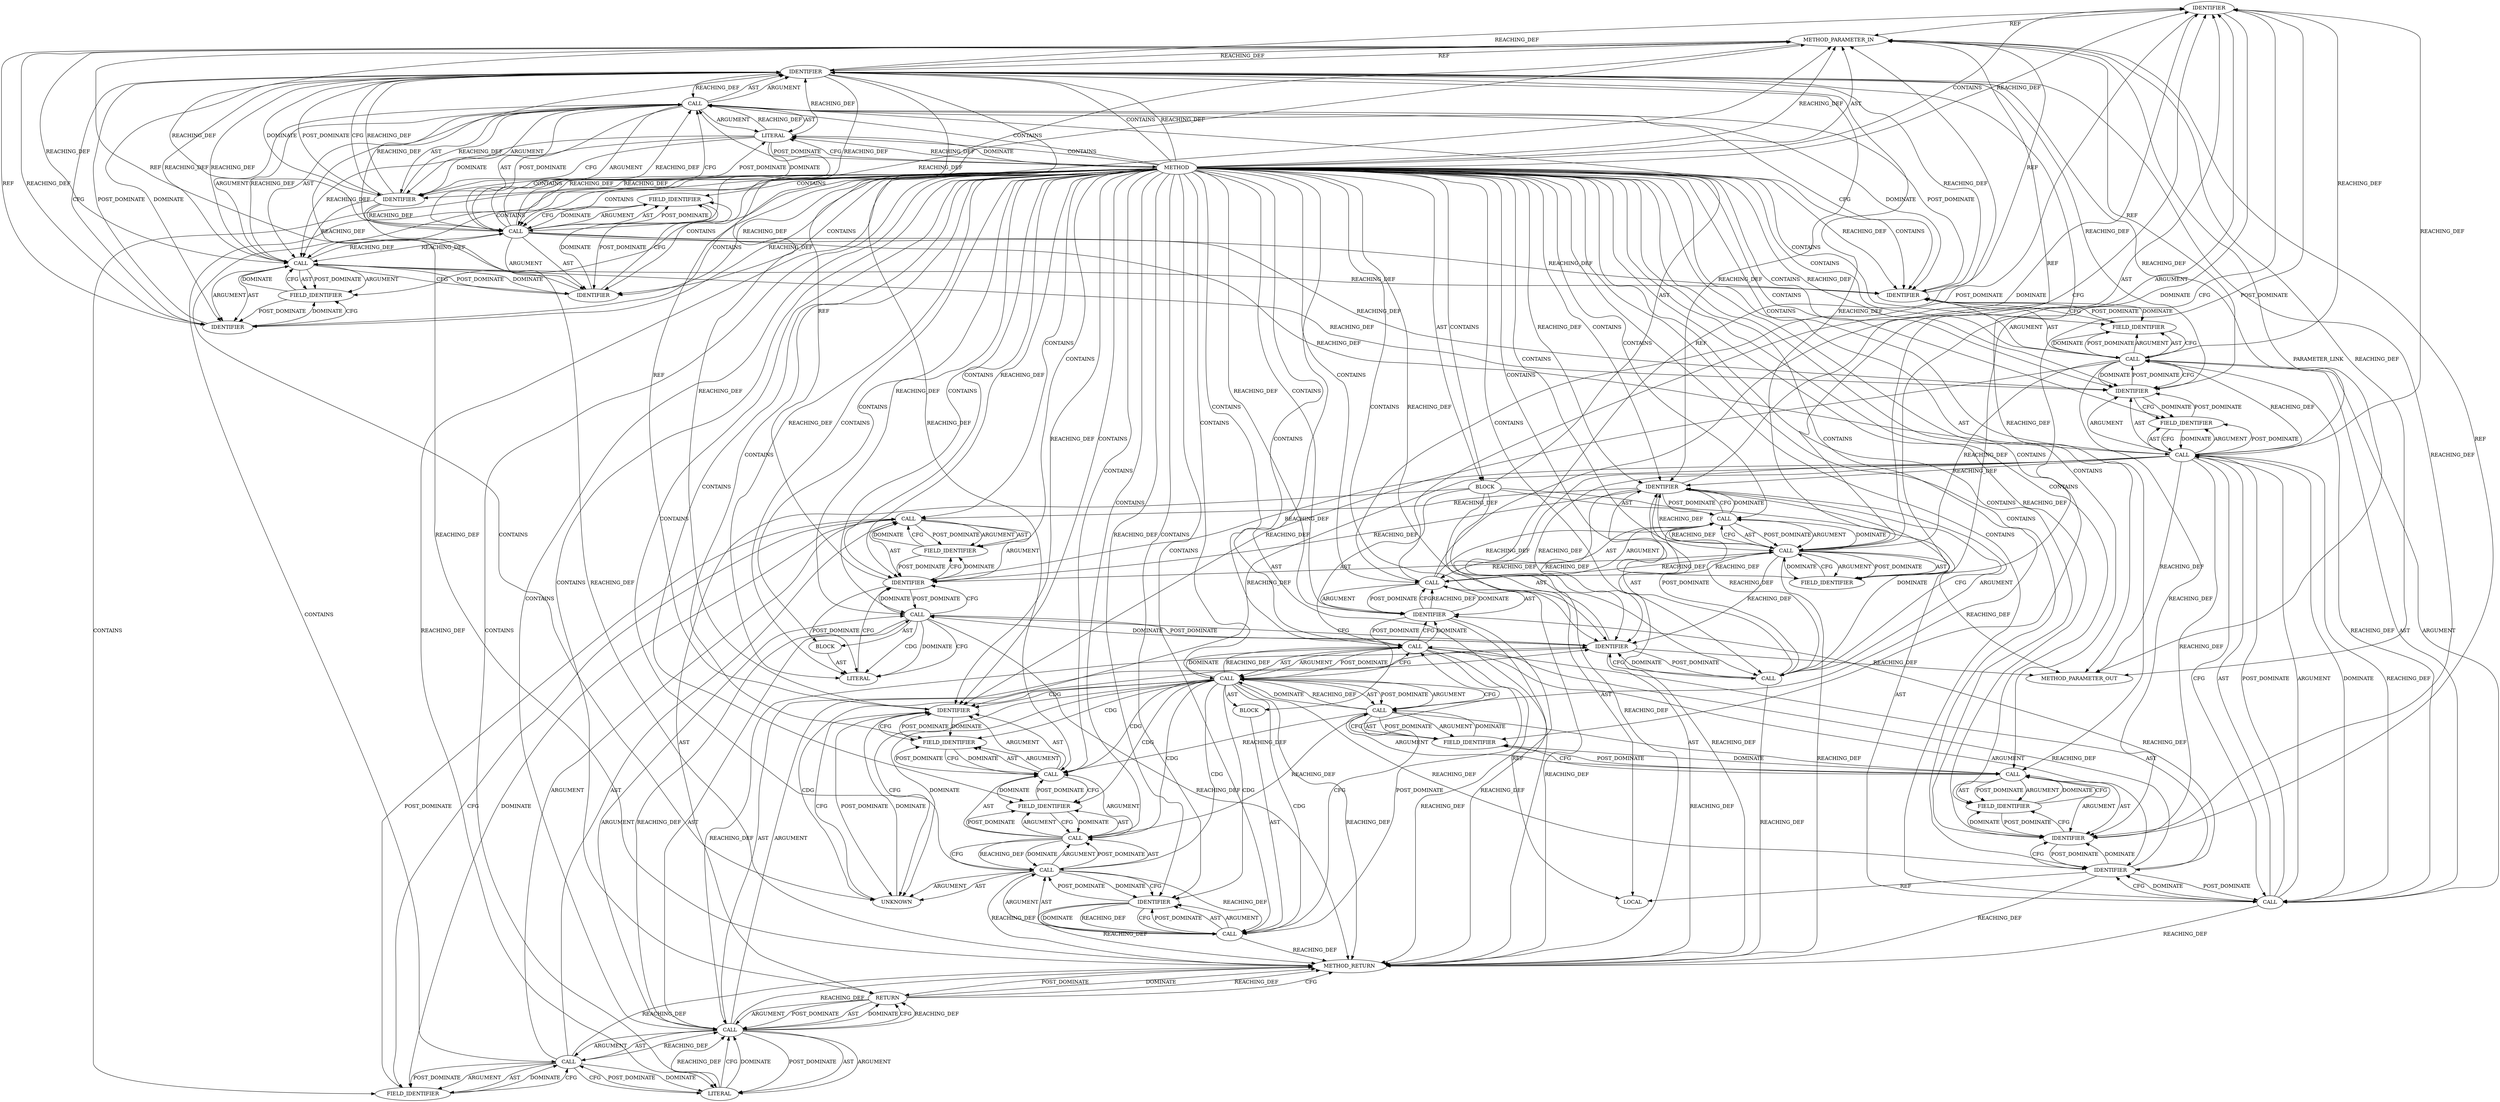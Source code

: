 digraph {
  4912 [label=IDENTIFIER ORDER=1 ARGUMENT_INDEX=1 CODE="con" COLUMN_NUMBER=21 LINE_NUMBER=1477 TYPE_FULL_NAME="ceph_connection*" NAME="con"]
  4923 [label=CALL ORDER=1 ARGUMENT_INDEX=1 CODE="con->v2" COLUMN_NUMBER=45 METHOD_FULL_NAME="<operator>.indirectFieldAccess" LINE_NUMBER=1480 TYPE_FULL_NAME="<empty>" DISPATCH_TYPE="STATIC_DISPATCH" SIGNATURE="" NAME="<operator>.indirectFieldAccess"]
  4889 [label=FIELD_IDENTIFIER ORDER=2 ARGUMENT_INDEX=2 CODE="in_seq" COLUMN_NUMBER=22 LINE_NUMBER=1474 CANONICAL_NAME="in_seq"]
  4896 [label=FIELD_IDENTIFIER ORDER=2 ARGUMENT_INDEX=2 CODE="v2" COLUMN_NUMBER=6 LINE_NUMBER=1476 CANONICAL_NAME="v2"]
  4904 [label=IDENTIFIER ORDER=1 ARGUMENT_INDEX=1 CODE="con" COLUMN_NUMBER=6 LINE_NUMBER=1476 TYPE_FULL_NAME="ceph_connection*" NAME="con"]
  4907 [label=IDENTIFIER ORDER=2 ARGUMENT_INDEX=2 CODE="CEPH_PREAMBLE_LEN" COLUMN_NUMBER=6 LINE_NUMBER=1476 TYPE_FULL_NAME="ANY" NAME="CEPH_PREAMBLE_LEN"]
  4890 [label=CALL ORDER=4 ARGUMENT_INDEX=-1 CODE="p = CTRL_BODY(con->v2.out_buf)" COLUMN_NUMBER=2 METHOD_FULL_NAME="<operator>.assignment" LINE_NUMBER=1476 TYPE_FULL_NAME="<empty>" DISPATCH_TYPE="STATIC_DISPATCH" SIGNATURE="" NAME="<operator>.assignment"]
  4869 [label=METHOD COLUMN_NUMBER=1 LINE_NUMBER=1468 COLUMN_NUMBER_END=5 IS_EXTERNAL=false SIGNATURE="int prepare_ack (ceph_connection*)" NAME="prepare_ack" AST_PARENT_TYPE="TYPE_DECL" AST_PARENT_FULL_NAME="file_code_old-a282a2f-decode_preamble-541.c:<global>" ORDER=70 CODE="static int prepare_ack(struct ceph_connection *con)
{
	void *p;

	dout(\"%s con %p in_seq_acked %llu -> %llu\\n\", __func__, con,
	     con->in_seq_acked, con->in_seq);
	con->in_seq_acked = con->in_seq;

	p = CTRL_BODY(con->v2.out_buf);
	ceph_encode_64(&p, con->in_seq_acked);

	reset_out_kvecs(con);
	return prepare_control(con, FRAME_TAG_ACK, con->v2.out_buf, 8);
}" FULL_NAME="prepare_ack" LINE_NUMBER_END=1476 FILENAME="file_code_old-a282a2f-decode_preamble-541.c"]
  4885 [label=IDENTIFIER ORDER=1 ARGUMENT_INDEX=1 CODE="con" COLUMN_NUMBER=2 LINE_NUMBER=1474 TYPE_FULL_NAME="ceph_connection*" NAME="con"]
  4918 [label=IDENTIFIER ORDER=1 ARGUMENT_INDEX=1 CODE="con" COLUMN_NUMBER=25 LINE_NUMBER=1480 TYPE_FULL_NAME="ceph_connection*" NAME="con"]
  4882 [label=FIELD_IDENTIFIER ORDER=2 ARGUMENT_INDEX=2 CODE="in_seq" COLUMN_NUMBER=26 LINE_NUMBER=1473 CANONICAL_NAME="in_seq"]
  4870 [label=METHOD_PARAMETER_IN ORDER=1 CODE="struct ceph_connection *con" IS_VARIADIC=false COLUMN_NUMBER=24 LINE_NUMBER=1468 TYPE_FULL_NAME="ceph_connection*" EVALUATION_STRATEGY="BY_VALUE" INDEX=1 NAME="con"]
  4925 [label=FIELD_IDENTIFIER ORDER=2 ARGUMENT_INDEX=2 CODE="v2" COLUMN_NUMBER=45 LINE_NUMBER=1480 CANONICAL_NAME="v2"]
  4928 [label=METHOD_RETURN ORDER=3 CODE="RET" COLUMN_NUMBER=1 LINE_NUMBER=1468 TYPE_FULL_NAME="int" EVALUATION_STRATEGY="BY_VALUE"]
  4927 [label=LITERAL ORDER=4 ARGUMENT_INDEX=4 CODE="8" COLUMN_NUMBER=62 LINE_NUMBER=1480 TYPE_FULL_NAME="int"]
  4893 [label=CALL ORDER=1 ARGUMENT_INDEX=1 CODE="con->v2.out_buf" COLUMN_NUMBER=6 METHOD_FULL_NAME="<operator>.fieldAccess" LINE_NUMBER=1476 TYPE_FULL_NAME="<empty>" DISPATCH_TYPE="STATIC_DISPATCH" SIGNATURE="" NAME="<operator>.fieldAccess"]
  4897 [label=FIELD_IDENTIFIER ORDER=2 ARGUMENT_INDEX=2 CODE="out_buf" COLUMN_NUMBER=6 LINE_NUMBER=1476 CANONICAL_NAME="out_buf"]
  4883 [label=CALL ORDER=3 ARGUMENT_INDEX=-1 CODE="con->in_seq_acked = con->in_seq" COLUMN_NUMBER=2 METHOD_FULL_NAME="<operator>.assignment" LINE_NUMBER=1474 TYPE_FULL_NAME="<empty>" DISPATCH_TYPE="STATIC_DISPATCH" SIGNATURE="" NAME="<operator>.assignment"]
  4884 [label=CALL ORDER=1 ARGUMENT_INDEX=1 CODE="con->in_seq_acked" COLUMN_NUMBER=2 METHOD_FULL_NAME="<operator>.indirectFieldAccess" LINE_NUMBER=1474 TYPE_FULL_NAME="<empty>" DISPATCH_TYPE="STATIC_DISPATCH" SIGNATURE="" NAME="<operator>.indirectFieldAccess"]
  4913 [label=FIELD_IDENTIFIER ORDER=2 ARGUMENT_INDEX=2 CODE="in_seq_acked" COLUMN_NUMBER=21 LINE_NUMBER=1477 CANONICAL_NAME="in_seq_acked"]
  4910 [label=IDENTIFIER ORDER=1 ARGUMENT_INDEX=1 CODE="p" COLUMN_NUMBER=18 LINE_NUMBER=1477 TYPE_FULL_NAME="void*" NAME="p"]
  4874 [label=LITERAL ORDER=1 ARGUMENT_INDEX=1 CODE="\"%s con %p in_seq_acked %llu -> %llu\\n\"" COLUMN_NUMBER=7 LINE_NUMBER=1472 TYPE_FULL_NAME="char"]
  4895 [label=IDENTIFIER ORDER=1 ARGUMENT_INDEX=1 CODE="con" COLUMN_NUMBER=6 LINE_NUMBER=1476 TYPE_FULL_NAME="ceph_connection*" NAME="con"]
  4876 [label=IDENTIFIER ORDER=3 ARGUMENT_INDEX=3 CODE="con" COLUMN_NUMBER=58 LINE_NUMBER=1472 TYPE_FULL_NAME="ceph_connection*" NAME="con"]
  4908 [label=CALL ORDER=5 ARGUMENT_INDEX=-1 CODE="ceph_encode_64(&p, con->in_seq_acked)" COLUMN_NUMBER=2 METHOD_FULL_NAME="ceph_encode_64" LINE_NUMBER=1477 TYPE_FULL_NAME="<empty>" DISPATCH_TYPE="STATIC_DISPATCH" SIGNATURE="" NAME="ceph_encode_64"]
  4879 [label=FIELD_IDENTIFIER ORDER=2 ARGUMENT_INDEX=2 CODE="in_seq_acked" COLUMN_NUMBER=7 LINE_NUMBER=1473 CANONICAL_NAME="in_seq_acked"]
  4911 [label=CALL ORDER=2 ARGUMENT_INDEX=2 CODE="con->in_seq_acked" COLUMN_NUMBER=21 METHOD_FULL_NAME="<operator>.indirectFieldAccess" LINE_NUMBER=1477 TYPE_FULL_NAME="<empty>" DISPATCH_TYPE="STATIC_DISPATCH" SIGNATURE="" NAME="<operator>.indirectFieldAccess"]
  4924 [label=IDENTIFIER ORDER=1 ARGUMENT_INDEX=1 CODE="con" COLUMN_NUMBER=45 LINE_NUMBER=1480 TYPE_FULL_NAME="ceph_connection*" NAME="con"]
  4886 [label=FIELD_IDENTIFIER ORDER=2 ARGUMENT_INDEX=2 CODE="in_seq_acked" COLUMN_NUMBER=2 LINE_NUMBER=1474 CANONICAL_NAME="in_seq_acked"]
  4888 [label=IDENTIFIER ORDER=1 ARGUMENT_INDEX=1 CODE="con" COLUMN_NUMBER=22 LINE_NUMBER=1474 TYPE_FULL_NAME="ceph_connection*" NAME="con"]
  4920 [label=BLOCK ORDER=1 ARGUMENT_INDEX=1 CODE="<empty>" TYPE_FULL_NAME="void"]
  4871 [label=BLOCK ORDER=2 ARGUMENT_INDEX=-1 CODE="{
	void *p;

	dout(\"%s con %p in_seq_acked %llu -> %llu\\n\", __func__, con,
	     con->in_seq_acked, con->in_seq);
	con->in_seq_acked = con->in_seq;

	p = CTRL_BODY(con->v2.out_buf);
	ceph_encode_64(&p, con->in_seq_acked);

	reset_out_kvecs(con);
	return prepare_control(con, FRAME_TAG_ACK, con->v2.out_buf, 8);
}" COLUMN_NUMBER=1 LINE_NUMBER=1469 TYPE_FULL_NAME="void"]
  4900 [label=CALL ORDER=1 ARGUMENT_INDEX=1 CODE="(void *)(con->v2.out_buf)" COLUMN_NUMBER=6 METHOD_FULL_NAME="<operator>.cast" LINE_NUMBER=1476 TYPE_FULL_NAME="<empty>" DISPATCH_TYPE="STATIC_DISPATCH" SIGNATURE="" NAME="<operator>.cast"]
  4880 [label=CALL ORDER=5 ARGUMENT_INDEX=5 CODE="con->in_seq" COLUMN_NUMBER=26 METHOD_FULL_NAME="<operator>.indirectFieldAccess" LINE_NUMBER=1473 TYPE_FULL_NAME="<empty>" DISPATCH_TYPE="STATIC_DISPATCH" SIGNATURE="" NAME="<operator>.indirectFieldAccess"]
  4909 [label=CALL ORDER=1 ARGUMENT_INDEX=1 CODE="&p" COLUMN_NUMBER=17 METHOD_FULL_NAME="<operator>.addressOf" LINE_NUMBER=1477 TYPE_FULL_NAME="<empty>" DISPATCH_TYPE="STATIC_DISPATCH" SIGNATURE="" NAME="<operator>.addressOf"]
  4902 [label=CALL ORDER=2 ARGUMENT_INDEX=2 CODE="con->v2.out_buf" COLUMN_NUMBER=6 METHOD_FULL_NAME="<operator>.fieldAccess" LINE_NUMBER=1476 TYPE_FULL_NAME="<empty>" DISPATCH_TYPE="STATIC_DISPATCH" SIGNATURE="" NAME="<operator>.fieldAccess"]
  4906 [label=FIELD_IDENTIFIER ORDER=2 ARGUMENT_INDEX=2 CODE="out_buf" COLUMN_NUMBER=6 LINE_NUMBER=1476 CANONICAL_NAME="out_buf"]
  13140 [label=METHOD_PARAMETER_OUT ORDER=1 CODE="struct ceph_connection *con" IS_VARIADIC=false COLUMN_NUMBER=24 LINE_NUMBER=1468 TYPE_FULL_NAME="ceph_connection*" EVALUATION_STRATEGY="BY_VALUE" INDEX=1 NAME="con"]
  4878 [label=IDENTIFIER ORDER=1 ARGUMENT_INDEX=1 CODE="con" COLUMN_NUMBER=7 LINE_NUMBER=1473 TYPE_FULL_NAME="ceph_connection*" NAME="con"]
  4899 [label=CALL ORDER=1 ARGUMENT_INDEX=1 CODE="(void *)(con->v2.out_buf) + CEPH_PREAMBLE_LEN" COLUMN_NUMBER=6 METHOD_FULL_NAME="<operator>.addition" LINE_NUMBER=1476 TYPE_FULL_NAME="<empty>" DISPATCH_TYPE="STATIC_DISPATCH" SIGNATURE="" NAME="<operator>.addition"]
  4898 [label=BLOCK ORDER=2 ARGUMENT_INDEX=1 CODE="<empty>" TYPE_FULL_NAME="void"]
  4903 [label=CALL ORDER=1 ARGUMENT_INDEX=1 CODE="con->v2" COLUMN_NUMBER=6 METHOD_FULL_NAME="<operator>.indirectFieldAccess" LINE_NUMBER=1476 TYPE_FULL_NAME="<empty>" DISPATCH_TYPE="STATIC_DISPATCH" SIGNATURE="" NAME="<operator>.indirectFieldAccess"]
  4891 [label=IDENTIFIER ORDER=1 ARGUMENT_INDEX=1 CODE="p" COLUMN_NUMBER=2 LINE_NUMBER=1476 TYPE_FULL_NAME="void*" NAME="p"]
  4881 [label=IDENTIFIER ORDER=1 ARGUMENT_INDEX=1 CODE="con" COLUMN_NUMBER=26 LINE_NUMBER=1473 TYPE_FULL_NAME="ceph_connection*" NAME="con"]
  4915 [label=IDENTIFIER ORDER=1 ARGUMENT_INDEX=1 CODE="con" COLUMN_NUMBER=18 LINE_NUMBER=1479 TYPE_FULL_NAME="ceph_connection*" NAME="con"]
  4917 [label=CALL ORDER=1 ARGUMENT_INDEX=-1 CODE="prepare_control(con, FRAME_TAG_ACK, con->v2.out_buf, 8)" COLUMN_NUMBER=9 METHOD_FULL_NAME="prepare_control" LINE_NUMBER=1480 TYPE_FULL_NAME="<empty>" DISPATCH_TYPE="STATIC_DISPATCH" SIGNATURE="" NAME="prepare_control"]
  4926 [label=FIELD_IDENTIFIER ORDER=2 ARGUMENT_INDEX=2 CODE="out_buf" COLUMN_NUMBER=45 LINE_NUMBER=1480 CANONICAL_NAME="out_buf"]
  4922 [label=CALL ORDER=3 ARGUMENT_INDEX=3 CODE="con->v2.out_buf" COLUMN_NUMBER=45 METHOD_FULL_NAME="<operator>.fieldAccess" LINE_NUMBER=1480 TYPE_FULL_NAME="<empty>" DISPATCH_TYPE="STATIC_DISPATCH" SIGNATURE="" NAME="<operator>.fieldAccess"]
  4887 [label=CALL ORDER=2 ARGUMENT_INDEX=2 CODE="con->in_seq" COLUMN_NUMBER=22 METHOD_FULL_NAME="<operator>.indirectFieldAccess" LINE_NUMBER=1474 TYPE_FULL_NAME="<empty>" DISPATCH_TYPE="STATIC_DISPATCH" SIGNATURE="" NAME="<operator>.indirectFieldAccess"]
  4872 [label=LOCAL ORDER=1 CODE="void* p" COLUMN_NUMBER=7 LINE_NUMBER=1470 TYPE_FULL_NAME="void*" NAME="p"]
  4905 [label=FIELD_IDENTIFIER ORDER=2 ARGUMENT_INDEX=2 CODE="v2" COLUMN_NUMBER=6 LINE_NUMBER=1476 CANONICAL_NAME="v2"]
  4916 [label=RETURN ORDER=7 ARGUMENT_INDEX=-1 CODE="return prepare_control(con, FRAME_TAG_ACK, con->v2.out_buf, 8);" COLUMN_NUMBER=2 LINE_NUMBER=1480]
  4894 [label=CALL ORDER=1 ARGUMENT_INDEX=1 CODE="con->v2" COLUMN_NUMBER=6 METHOD_FULL_NAME="<operator>.indirectFieldAccess" LINE_NUMBER=1476 TYPE_FULL_NAME="<empty>" DISPATCH_TYPE="STATIC_DISPATCH" SIGNATURE="" NAME="<operator>.indirectFieldAccess"]
  4875 [label=IDENTIFIER ORDER=2 ARGUMENT_INDEX=2 CODE="__func__" COLUMN_NUMBER=48 LINE_NUMBER=1472 TYPE_FULL_NAME="ANY" NAME="__func__"]
  4877 [label=CALL ORDER=4 ARGUMENT_INDEX=4 CODE="con->in_seq_acked" COLUMN_NUMBER=7 METHOD_FULL_NAME="<operator>.indirectFieldAccess" LINE_NUMBER=1473 TYPE_FULL_NAME="<empty>" DISPATCH_TYPE="STATIC_DISPATCH" SIGNATURE="" NAME="<operator>.indirectFieldAccess"]
  4901 [label=UNKNOWN ORDER=1 PARSER_TYPE_NAME="CASTTypeId" ARGUMENT_INDEX=1 CODE="void *" COLUMN_NUMBER=6 LINE_NUMBER=1476 TYPE_FULL_NAME="<empty>" CONTAINED_REF="<empty>"]
  4873 [label=CALL ORDER=2 ARGUMENT_INDEX=-1 CODE="dout(\"%s con %p in_seq_acked %llu -> %llu\\n\", __func__, con,
	     con->in_seq_acked, con->in_seq)" COLUMN_NUMBER=2 METHOD_FULL_NAME="dout" LINE_NUMBER=1472 TYPE_FULL_NAME="<empty>" DISPATCH_TYPE="STATIC_DISPATCH" SIGNATURE="" NAME="dout"]
  4892 [label=CALL ORDER=2 ARGUMENT_INDEX=2 CODE="CTRL_BODY(con->v2.out_buf)" COLUMN_NUMBER=6 METHOD_FULL_NAME="file_code_old-a282a2f-decode_preamble-541.c:71:71:CTRL_BODY:1" LINE_NUMBER=1476 TYPE_FULL_NAME="ANY" DISPATCH_TYPE="INLINED" SIGNATURE="" NAME="CTRL_BODY"]
  4914 [label=CALL ORDER=6 ARGUMENT_INDEX=-1 CODE="reset_out_kvecs(con)" COLUMN_NUMBER=2 METHOD_FULL_NAME="reset_out_kvecs" LINE_NUMBER=1479 TYPE_FULL_NAME="<empty>" DISPATCH_TYPE="STATIC_DISPATCH" SIGNATURE="" NAME="reset_out_kvecs"]
  4921 [label=LITERAL ORDER=1 ARGUMENT_INDEX=1 CODE="20" COLUMN_NUMBER=30 LINE_NUMBER=1480 TYPE_FULL_NAME="int"]
  4919 [label=CALL ORDER=2 ARGUMENT_INDEX=2 CODE="FRAME_TAG_ACK" COLUMN_NUMBER=30 METHOD_FULL_NAME="file_code_old-a282a2f-decode_preamble-541.c:49:49:FRAME_TAG_ACK:0" LINE_NUMBER=1480 TYPE_FULL_NAME="int" DISPATCH_TYPE="INLINED" SIGNATURE="" NAME="FRAME_TAG_ACK"]
  4882 -> 4880 [label=CFG ]
  4915 -> 4908 [label=POST_DOMINATE ]
  4894 -> 4896 [label=ARGUMENT ]
  4890 -> 4892 [label=AST ]
  4892 -> 4891 [label=REACHING_DEF VARIABLE="CTRL_BODY(con->v2.out_buf)"]
  4883 -> 4891 [label=CFG ]
  4869 -> 4912 [label=CONTAINS ]
  4875 -> 4873 [label=REACHING_DEF VARIABLE="__func__"]
  4877 -> 4885 [label=REACHING_DEF VARIABLE="con->in_seq_acked"]
  4873 -> 4880 [label=ARGUMENT ]
  4917 -> 4928 [label=REACHING_DEF VARIABLE="prepare_control(con, FRAME_TAG_ACK, con->v2.out_buf, 8)"]
  4869 -> 4927 [label=REACHING_DEF VARIABLE=""]
  4909 -> 4910 [label=AST ]
  4893 -> 4903 [label=REACHING_DEF VARIABLE="con->v2.out_buf"]
  4892 -> 4907 [label=CDG ]
  4916 -> 4928 [label=DOMINATE ]
  4922 -> 4923 [label=ARGUMENT ]
  4921 -> 4924 [label=CFG ]
  4884 -> 4886 [label=POST_DOMINATE ]
  4884 -> 4904 [label=REACHING_DEF VARIABLE="con->in_seq_acked"]
  4869 -> 4920 [label=CONTAINS ]
  4880 -> 4876 [label=REACHING_DEF VARIABLE="con->in_seq"]
  4904 -> 4870 [label=REF ]
  4912 -> 4870 [label=REF ]
  4915 -> 4914 [label=REACHING_DEF VARIABLE="con"]
  4887 -> 4904 [label=REACHING_DEF VARIABLE="con->in_seq"]
  4905 -> 4903 [label=DOMINATE ]
  4909 -> 4928 [label=REACHING_DEF VARIABLE="&p"]
  4887 -> 4883 [label=CFG ]
  4880 -> 4877 [label=REACHING_DEF VARIABLE="con->in_seq"]
  4924 -> 4870 [label=REF ]
  4876 -> 4911 [label=REACHING_DEF VARIABLE="con"]
  4883 -> 4887 [label=AST ]
  4877 -> 4878 [label=ARGUMENT ]
  4875 -> 4877 [label=REACHING_DEF VARIABLE="__func__"]
  4869 -> 4926 [label=CONTAINS ]
  4877 -> 4879 [label=AST ]
  4885 -> 4886 [label=DOMINATE ]
  4911 -> 4913 [label=AST ]
  4869 -> 4927 [label=CONTAINS ]
  4892 -> 4903 [label=CDG ]
  4892 -> 4890 [label=CFG ]
  4869 -> 4875 [label=CONTAINS ]
  4869 -> 4870 [label=REACHING_DEF VARIABLE=""]
  4883 -> 4887 [label=POST_DOMINATE ]
  4894 -> 4896 [label=AST ]
  4869 -> 4891 [label=CONTAINS ]
  4894 -> 4896 [label=POST_DOMINATE ]
  4869 -> 4897 [label=CONTAINS ]
  4918 -> 4919 [label=CFG ]
  4917 -> 4927 [label=POST_DOMINATE ]
  4922 -> 4927 [label=CFG ]
  4911 -> 4915 [label=REACHING_DEF VARIABLE="con->in_seq_acked"]
  4900 -> 4907 [label=DOMINATE ]
  4869 -> 4888 [label=CONTAINS ]
  4910 -> 4872 [label=REF ]
  4892 -> 4900 [label=CDG ]
  4888 -> 4889 [label=CFG ]
  4884 -> 4885 [label=ARGUMENT ]
  4876 -> 4894 [label=REACHING_DEF VARIABLE="con"]
  4891 -> 4883 [label=POST_DOMINATE ]
  4903 -> 4905 [label=AST ]
  4924 -> 4925 [label=CFG ]
  4873 -> 4875 [label=AST ]
  4914 -> 4928 [label=REACHING_DEF VARIABLE="reset_out_kvecs(con)"]
  4880 -> 4888 [label=REACHING_DEF VARIABLE="con->in_seq"]
  4871 -> 4872 [label=AST ]
  4869 -> 4870 [label=AST ]
  4896 -> 4894 [label=DOMINATE ]
  4900 -> 4907 [label=CFG ]
  4897 -> 4893 [label=DOMINATE ]
  4892 -> 4890 [label=DOMINATE ]
  4884 -> 4885 [label=AST ]
  4899 -> 4900 [label=ARGUMENT ]
  4887 -> 13140 [label=REACHING_DEF VARIABLE="con->in_seq"]
  4881 -> 4882 [label=CFG ]
  4917 -> 4916 [label=DOMINATE ]
  4911 -> 4913 [label=ARGUMENT ]
  4888 -> 4884 [label=POST_DOMINATE ]
  4885 -> 4870 [label=REF ]
  4919 -> 4921 [label=DOMINATE ]
  4869 -> 4886 [label=CONTAINS ]
  4907 -> 4899 [label=DOMINATE ]
  4877 -> 4880 [label=REACHING_DEF VARIABLE="con->in_seq_acked"]
  4902 -> 4906 [label=AST ]
  4871 -> 4873 [label=AST ]
  4869 -> 4902 [label=CONTAINS ]
  4917 -> 4918 [label=AST ]
  4915 -> 4914 [label=DOMINATE ]
  4916 -> 4917 [label=ARGUMENT ]
  4889 -> 4887 [label=CFG ]
  4880 -> 4873 [label=REACHING_DEF VARIABLE="con->in_seq"]
  4894 -> 4895 [label=ARGUMENT ]
  4923 -> 4926 [label=CFG ]
  4869 -> 4915 [label=REACHING_DEF VARIABLE=""]
  4924 -> 4925 [label=DOMINATE ]
  4887 -> 4915 [label=REACHING_DEF VARIABLE="con->in_seq"]
  4870 -> 4876 [label=REACHING_DEF VARIABLE="con"]
  4909 -> 4912 [label=DOMINATE ]
  4869 -> 4885 [label=REACHING_DEF VARIABLE=""]
  4877 -> 4878 [label=AST ]
  4902 -> 4906 [label=POST_DOMINATE ]
  4869 -> 4907 [label=REACHING_DEF VARIABLE=""]
  4902 -> 4903 [label=ARGUMENT ]
  4869 -> 4915 [label=CONTAINS ]
  4912 -> 4913 [label=DOMINATE ]
  4893 -> 4894 [label=AST ]
  4926 -> 4922 [label=DOMINATE ]
  4893 -> 4897 [label=AST ]
  4874 -> 4869 [label=POST_DOMINATE ]
  4869 -> 4893 [label=CONTAINS ]
  4869 -> 4898 [label=CONTAINS ]
  4910 -> 4909 [label=CFG ]
  4922 -> 4927 [label=DOMINATE ]
  4880 -> 4887 [label=REACHING_DEF VARIABLE="con->in_seq"]
  4887 -> 4928 [label=REACHING_DEF VARIABLE="con->in_seq"]
  4875 -> 4928 [label=REACHING_DEF VARIABLE="__func__"]
  4922 -> 4917 [label=REACHING_DEF VARIABLE="con->v2.out_buf"]
  4922 -> 4926 [label=POST_DOMINATE ]
  4869 -> 4878 [label=CONTAINS ]
  4919 -> 4917 [label=REACHING_DEF VARIABLE="FRAME_TAG_ACK"]
  4891 -> 4928 [label=REACHING_DEF VARIABLE="p"]
  4916 -> 4928 [label=REACHING_DEF VARIABLE="<RET>"]
  4893 -> 4897 [label=POST_DOMINATE ]
  4869 -> 4910 [label=REACHING_DEF VARIABLE=""]
  4913 -> 4912 [label=POST_DOMINATE ]
  4869 -> 4914 [label=CONTAINS ]
  4891 -> 4872 [label=REF ]
  4917 -> 4922 [label=ARGUMENT ]
  4874 -> 4877 [label=REACHING_DEF VARIABLE="\"%s con %p in_seq_acked %llu -> %llu\\n\""]
  4900 -> 4902 [label=ARGUMENT ]
  4878 -> 4879 [label=DOMINATE ]
  4891 -> 4910 [label=REACHING_DEF VARIABLE="p"]
  4875 -> 4876 [label=CFG ]
  4920 -> 4921 [label=AST ]
  4880 -> 4885 [label=REACHING_DEF VARIABLE="con->in_seq"]
  4869 -> 4924 [label=CONTAINS ]
  4887 -> 4889 [label=ARGUMENT ]
  4884 -> 4888 [label=CFG ]
  4923 -> 4925 [label=POST_DOMINATE ]
  4909 -> 4910 [label=ARGUMENT ]
  4869 -> 4909 [label=CONTAINS ]
  4876 -> 4895 [label=REACHING_DEF VARIABLE="con"]
  4922 -> 4923 [label=AST ]
  4876 -> 4903 [label=REACHING_DEF VARIABLE="con"]
  4915 -> 4914 [label=CFG ]
  4876 -> 4885 [label=REACHING_DEF VARIABLE="con"]
  4877 -> 4873 [label=REACHING_DEF VARIABLE="con->in_seq_acked"]
  4871 -> 4890 [label=AST ]
  4908 -> 4915 [label=CFG ]
  4869 -> 4906 [label=CONTAINS ]
  4890 -> 4928 [label=REACHING_DEF VARIABLE="p = CTRL_BODY(con->v2.out_buf)"]
  4908 -> 4911 [label=AST ]
  4899 -> 4907 [label=POST_DOMINATE ]
  4869 -> 4904 [label=REACHING_DEF VARIABLE=""]
  4869 -> 4919 [label=REACHING_DEF VARIABLE=""]
  4911 -> 4918 [label=REACHING_DEF VARIABLE="con->in_seq_acked"]
  4869 -> 4890 [label=CONTAINS ]
  4892 -> 4893 [label=AST ]
  4875 -> 4876 [label=REACHING_DEF VARIABLE="__func__"]
  4902 -> 4903 [label=AST ]
  4899 -> 4900 [label=AST ]
  4887 -> 4889 [label=POST_DOMINATE ]
  4869 -> 4873 [label=CONTAINS ]
  4892 -> 4901 [label=CDG ]
  4914 -> 4915 [label=ARGUMENT ]
  4876 -> 4904 [label=REACHING_DEF VARIABLE="con"]
  4869 -> 4904 [label=CONTAINS ]
  4876 -> 4875 [label=POST_DOMINATE ]
  4883 -> 4884 [label=AST ]
  4928 -> 4916 [label=POST_DOMINATE ]
  4923 -> 4925 [label=ARGUMENT ]
  4911 -> 4909 [label=REACHING_DEF VARIABLE="con->in_seq_acked"]
  4869 -> 4876 [label=CONTAINS ]
  4869 -> 4918 [label=CONTAINS ]
  4869 -> 4874 [label=CFG ]
  4869 -> 4874 [label=REACHING_DEF VARIABLE=""]
  4884 -> 4886 [label=ARGUMENT ]
  4906 -> 4902 [label=DOMINATE ]
  4891 -> 4895 [label=DOMINATE ]
  4873 -> 4928 [label=REACHING_DEF VARIABLE="dout(\"%s con %p in_seq_acked %llu -> %llu\\n\", __func__, con,
	     con->in_seq_acked, con->in_seq)"]
  4906 -> 4902 [label=CFG ]
  4883 -> 4887 [label=ARGUMENT ]
  4876 -> 4878 [label=CFG ]
  4903 -> 4906 [label=DOMINATE ]
  4884 -> 4883 [label=REACHING_DEF VARIABLE="con->in_seq_acked"]
  4923 -> 4926 [label=DOMINATE ]
  4874 -> 4880 [label=REACHING_DEF VARIABLE="\"%s con %p in_seq_acked %llu -> %llu\\n\""]
  4917 -> 4916 [label=CFG ]
  4870 -> 4880 [label=REACHING_DEF VARIABLE="con"]
  4869 -> 4928 [label=AST ]
  4918 -> 4914 [label=POST_DOMINATE ]
  4877 -> 4876 [label=REACHING_DEF VARIABLE="con->in_seq_acked"]
  4869 -> 4924 [label=REACHING_DEF VARIABLE=""]
  4876 -> 4888 [label=REACHING_DEF VARIABLE="con"]
  4883 -> 4891 [label=DOMINATE ]
  4919 -> 4921 [label=CFG ]
  4871 -> 4916 [label=AST ]
  4893 -> 4897 [label=ARGUMENT ]
  4893 -> 4894 [label=ARGUMENT ]
  4887 -> 4888 [label=ARGUMENT ]
  4881 -> 4870 [label=REF ]
  4869 -> 4884 [label=CONTAINS ]
  4926 -> 4923 [label=POST_DOMINATE ]
  4890 -> 4910 [label=CFG ]
  4915 -> 4918 [label=REACHING_DEF VARIABLE="con"]
  4925 -> 4924 [label=POST_DOMINATE ]
  4885 -> 4886 [label=CFG ]
  4873 -> 4877 [label=ARGUMENT ]
  4876 -> 4912 [label=REACHING_DEF VARIABLE="con"]
  4890 -> 4910 [label=DOMINATE ]
  4890 -> 4891 [label=AST ]
  4896 -> 4894 [label=CFG ]
  4873 -> 4874 [label=ARGUMENT ]
  4874 -> 4875 [label=DOMINATE ]
  4904 -> 4905 [label=DOMINATE ]
  4873 -> 4885 [label=CFG ]
  4896 -> 4895 [label=POST_DOMINATE ]
  4869 -> 4925 [label=CONTAINS ]
  4887 -> 4884 [label=REACHING_DEF VARIABLE="con->in_seq"]
  4911 -> 4924 [label=REACHING_DEF VARIABLE="con->in_seq_acked"]
  4876 -> 4873 [label=REACHING_DEF VARIABLE="con"]
  4886 -> 4885 [label=POST_DOMINATE ]
  4911 -> 4912 [label=AST ]
  4891 -> 4895 [label=CFG ]
  4878 -> 4876 [label=POST_DOMINATE ]
  4877 -> 4881 [label=CFG ]
  4869 -> 4894 [label=CONTAINS ]
  4890 -> 4899 [label=POST_DOMINATE ]
  4893 -> 4892 [label=CFG ]
  4926 -> 4922 [label=CFG ]
  4918 -> 13140 [label=REACHING_DEF VARIABLE="con"]
  4909 -> 4908 [label=REACHING_DEF VARIABLE="&p"]
  4911 -> 4913 [label=POST_DOMINATE ]
  4869 -> 4889 [label=CONTAINS ]
  4869 -> 4896 [label=CONTAINS ]
  4908 -> 4928 [label=REACHING_DEF VARIABLE="ceph_encode_64(&p, con->in_seq_acked)"]
  4880 -> 4882 [label=ARGUMENT ]
  4869 -> 4901 [label=CONTAINS ]
  4869 -> 4921 [label=REACHING_DEF VARIABLE=""]
  4910 -> 4909 [label=REACHING_DEF VARIABLE="p"]
  4878 -> 4879 [label=CFG ]
  4911 -> 4908 [label=DOMINATE ]
  4902 -> 4900 [label=CFG ]
  4869 -> 4885 [label=CONTAINS ]
  4925 -> 4923 [label=DOMINATE ]
  4893 -> 4892 [label=DOMINATE ]
  4923 -> 4924 [label=ARGUMENT ]
  4890 -> 4892 [label=ARGUMENT ]
  4869 -> 4874 [label=DOMINATE ]
  4911 -> 4908 [label=REACHING_DEF VARIABLE="con->in_seq_acked"]
  4869 -> 4912 [label=REACHING_DEF VARIABLE=""]
  4873 -> 4880 [label=AST ]
  4903 -> 4904 [label=ARGUMENT ]
  4873 -> 4876 [label=AST ]
  4917 -> 4919 [label=AST ]
  4869 -> 4895 [label=CONTAINS ]
  4916 -> 4928 [label=CFG ]
  4871 -> 4914 [label=AST ]
  4900 -> 4902 [label=POST_DOMINATE ]
  4902 -> 4906 [label=ARGUMENT ]
  4892 -> 4890 [label=REACHING_DEF VARIABLE="CTRL_BODY(con->v2.out_buf)"]
  4892 -> 4893 [label=POST_DOMINATE ]
  4913 -> 4911 [label=DOMINATE ]
  4894 -> 4897 [label=DOMINATE ]
  4925 -> 4923 [label=CFG ]
  4870 -> 4877 [label=REACHING_DEF VARIABLE="con"]
  4907 -> 4899 [label=REACHING_DEF VARIABLE="CEPH_PREAMBLE_LEN"]
  4884 -> 4911 [label=REACHING_DEF VARIABLE="con->in_seq_acked"]
  4874 -> 4876 [label=REACHING_DEF VARIABLE="\"%s con %p in_seq_acked %llu -> %llu\\n\""]
  4917 -> 4922 [label=AST ]
  4869 -> 4880 [label=CONTAINS ]
  4895 -> 4891 [label=POST_DOMINATE ]
  4892 -> 4904 [label=CDG ]
  4869 -> 4911 [label=CONTAINS ]
  4918 -> 4919 [label=DOMINATE ]
  4922 -> 4926 [label=AST ]
  4869 -> 4883 [label=CONTAINS ]
  4892 -> 4898 [label=AST ]
  4870 -> 4878 [label=REACHING_DEF VARIABLE="con"]
  4904 -> 4905 [label=CFG ]
  4895 -> 4896 [label=CFG ]
  4892 -> 4901 [label=CFG ]
  4878 -> 4870 [label=REF ]
  4887 -> 4924 [label=REACHING_DEF VARIABLE="con->in_seq"]
  4869 -> 4876 [label=REACHING_DEF VARIABLE=""]
  4893 -> 4892 [label=REACHING_DEF VARIABLE="con->v2.out_buf"]
  4869 -> 4899 [label=CONTAINS ]
  4869 -> 4881 [label=REACHING_DEF VARIABLE=""]
  4894 -> 4897 [label=CFG ]
  4869 -> 4918 [label=REACHING_DEF VARIABLE=""]
  4869 -> 4895 [label=REACHING_DEF VARIABLE=""]
  4927 -> 4917 [label=REACHING_DEF VARIABLE="8"]
  4910 -> 4890 [label=POST_DOMINATE ]
  4918 -> 4917 [label=REACHING_DEF VARIABLE="con"]
  4887 -> 4918 [label=REACHING_DEF VARIABLE="con->in_seq"]
  4883 -> 4884 [label=ARGUMENT ]
  4877 -> 4879 [label=POST_DOMINATE ]
  4880 -> 4873 [label=CFG ]
  4880 -> 4882 [label=AST ]
  4905 -> 4903 [label=CFG ]
  4900 -> 4901 [label=ARGUMENT ]
  4907 -> 4900 [label=POST_DOMINATE ]
  4885 -> 4873 [label=POST_DOMINATE ]
  4881 -> 4877 [label=POST_DOMINATE ]
  4912 -> 4913 [label=CFG ]
  4880 -> 4881 [label=ARGUMENT ]
  4884 -> 4888 [label=DOMINATE ]
  4909 -> 4912 [label=CFG ]
  4887 -> 4883 [label=DOMINATE ]
  4889 -> 4887 [label=DOMINATE ]
  4887 -> 4883 [label=REACHING_DEF VARIABLE="con->in_seq"]
  4876 -> 4878 [label=DOMINATE ]
  4892 -> 4905 [label=CDG ]
  4911 -> 4908 [label=CFG ]
  4869 -> 4875 [label=REACHING_DEF VARIABLE=""]
  4887 -> 4889 [label=AST ]
  4873 -> 4875 [label=ARGUMENT ]
  4901 -> 4904 [label=CFG ]
  4927 -> 4917 [label=CFG ]
  4879 -> 4877 [label=DOMINATE ]
  4873 -> 4885 [label=DOMINATE ]
  4877 -> 4888 [label=REACHING_DEF VARIABLE="con->in_seq_acked"]
  4869 -> 4907 [label=CONTAINS ]
  4919 -> 4928 [label=REACHING_DEF VARIABLE="FRAME_TAG_ACK"]
  4892 -> 4901 [label=DOMINATE ]
  4916 -> 4917 [label=AST ]
  4916 -> 4917 [label=POST_DOMINATE ]
  4902 -> 4900 [label=DOMINATE ]
  4895 -> 4870 [label=REF ]
  4873 -> 4880 [label=POST_DOMINATE ]
  4899 -> 4907 [label=AST ]
  4911 -> 13140 [label=REACHING_DEF VARIABLE="con->in_seq_acked"]
  4905 -> 4904 [label=POST_DOMINATE ]
  4869 -> 4913 [label=CONTAINS ]
  4889 -> 4888 [label=POST_DOMINATE ]
  4917 -> 4927 [label=AST ]
  4911 -> 4928 [label=REACHING_DEF VARIABLE="con->in_seq_acked"]
  4897 -> 4893 [label=CFG ]
  4870 -> 13140 [label=PARAMETER_LINK ]
  4919 -> 4924 [label=CFG ]
  4903 -> 4906 [label=CFG ]
  4886 -> 4884 [label=DOMINATE ]
  4874 -> 4875 [label=CFG ]
  4908 -> 4909 [label=AST ]
  4924 -> 4921 [label=POST_DOMINATE ]
  4869 -> 4922 [label=CONTAINS ]
  4917 -> 4918 [label=ARGUMENT ]
  4869 -> 4923 [label=CONTAINS ]
  4915 -> 4923 [label=REACHING_DEF VARIABLE="con"]
  4887 -> 4895 [label=REACHING_DEF VARIABLE="con->in_seq"]
  4870 -> 4881 [label=REACHING_DEF VARIABLE="con"]
  4923 -> 4925 [label=AST ]
  4888 -> 4870 [label=REF ]
  4869 -> 4877 [label=CONTAINS ]
  4923 -> 4924 [label=AST ]
  4927 -> 4917 [label=DOMINATE ]
  4900 -> 4901 [label=AST ]
  4876 -> 4887 [label=REACHING_DEF VARIABLE="con"]
  4881 -> 4882 [label=DOMINATE ]
  4924 -> 4919 [label=POST_DOMINATE ]
  4869 -> 4908 [label=CONTAINS ]
  4927 -> 4922 [label=POST_DOMINATE ]
  4884 -> 4895 [label=REACHING_DEF VARIABLE="con->in_seq_acked"]
  4919 -> 4920 [label=AST ]
  4908 -> 4911 [label=POST_DOMINATE ]
  4917 -> 4919 [label=ARGUMENT ]
  4902 -> 4900 [label=REACHING_DEF VARIABLE="con->v2.out_buf"]
  4891 -> 4890 [label=REACHING_DEF VARIABLE="p"]
  4919 -> 4918 [label=POST_DOMINATE ]
  4874 -> 4873 [label=REACHING_DEF VARIABLE="\"%s con %p in_seq_acked %llu -> %llu\\n\""]
  4880 -> 4882 [label=POST_DOMINATE ]
  4898 -> 4899 [label=AST ]
  4922 -> 4928 [label=REACHING_DEF VARIABLE="con->v2.out_buf"]
  4884 -> 4912 [label=REACHING_DEF VARIABLE="con->in_seq_acked"]
  4917 -> 4927 [label=ARGUMENT ]
  4879 -> 4877 [label=CFG ]
  4894 -> 4895 [label=AST ]
  4908 -> 4911 [label=ARGUMENT ]
  4897 -> 4894 [label=POST_DOMINATE ]
  4869 -> 4871 [label=CONTAINS ]
  4903 -> 4905 [label=ARGUMENT ]
  4869 -> 4919 [label=CONTAINS ]
  4875 -> 4880 [label=REACHING_DEF VARIABLE="__func__"]
  4914 -> 4915 [label=AST ]
  4887 -> 4888 [label=AST ]
  4922 -> 4926 [label=ARGUMENT ]
  4909 -> 4911 [label=REACHING_DEF VARIABLE="&p"]
  4890 -> 4891 [label=ARGUMENT ]
  4908 -> 4909 [label=ARGUMENT ]
  4899 -> 4907 [label=ARGUMENT ]
  4869 -> 13140 [label=AST ]
  4919 -> 4924 [label=DOMINATE ]
  4903 -> 4905 [label=POST_DOMINATE ]
  4919 -> 4921 [label=CDG ]
  4914 -> 4918 [label=CFG ]
  4890 -> 4892 [label=POST_DOMINATE ]
  4873 -> 4876 [label=ARGUMENT ]
  4869 -> 4903 [label=CONTAINS ]
  4892 -> 4899 [label=CDG ]
  4906 -> 4903 [label=POST_DOMINATE ]
  4899 -> 4890 [label=CFG ]
  4904 -> 4901 [label=POST_DOMINATE ]
  4914 -> 4918 [label=DOMINATE ]
  4912 -> 4909 [label=POST_DOMINATE ]
  4895 -> 4896 [label=DOMINATE ]
  4869 -> 4887 [label=CONTAINS ]
  4918 -> 4870 [label=REF ]
  4910 -> 4928 [label=REACHING_DEF VARIABLE="p"]
  4875 -> 4874 [label=POST_DOMINATE ]
  4888 -> 4889 [label=DOMINATE ]
  4910 -> 4909 [label=DOMINATE ]
  4876 -> 4880 [label=REACHING_DEF VARIABLE="con"]
  4884 -> 4886 [label=AST ]
  4869 -> 4879 [label=CONTAINS ]
  4870 -> 13140 [label=REACHING_DEF VARIABLE="con"]
  4901 -> 4904 [label=DOMINATE ]
  4882 -> 4880 [label=DOMINATE ]
  4892 -> 4893 [label=ARGUMENT ]
  4873 -> 4874 [label=AST ]
  4886 -> 4884 [label=CFG ]
  4869 -> 4888 [label=REACHING_DEF VARIABLE=""]
  4869 -> 4892 [label=CONTAINS ]
  4903 -> 4904 [label=AST ]
  4876 -> 4870 [label=REF ]
  4887 -> 4912 [label=REACHING_DEF VARIABLE="con->in_seq"]
  4893 -> 4902 [label=REACHING_DEF VARIABLE="con->v2.out_buf"]
  4892 -> 4906 [label=CDG ]
  4869 -> 4871 [label=AST ]
  4880 -> 4881 [label=AST ]
  4876 -> 4877 [label=REACHING_DEF VARIABLE="con"]
  4869 -> 4878 [label=REACHING_DEF VARIABLE=""]
  4913 -> 4911 [label=CFG ]
  4876 -> 4915 [label=REACHING_DEF VARIABLE="con"]
  4877 -> 4881 [label=DOMINATE ]
  4900 -> 4899 [label=REACHING_DEF VARIABLE="(void *)(con->v2.out_buf)"]
  4869 -> 4874 [label=CONTAINS ]
  4869 -> 4900 [label=CONTAINS ]
  4869 -> 4910 [label=CONTAINS ]
  4907 -> 4899 [label=CFG ]
  4899 -> 4928 [label=REACHING_DEF VARIABLE="(void *)(con->v2.out_buf) + CEPH_PREAMBLE_LEN"]
  4915 -> 4924 [label=REACHING_DEF VARIABLE="con"]
  4869 -> 4905 [label=CONTAINS ]
  4907 -> 4928 [label=REACHING_DEF VARIABLE="CEPH_PREAMBLE_LEN"]
  4892 -> 4928 [label=REACHING_DEF VARIABLE="CTRL_BODY(con->v2.out_buf)"]
  4873 -> 4877 [label=AST ]
  4909 -> 4910 [label=POST_DOMINATE ]
  4914 -> 4915 [label=POST_DOMINATE ]
  4869 -> 4916 [label=CONTAINS ]
  4871 -> 4883 [label=AST ]
  4918 -> 4928 [label=REACHING_DEF VARIABLE="con"]
  4908 -> 4915 [label=DOMINATE ]
  4877 -> 4879 [label=ARGUMENT ]
  4882 -> 4881 [label=POST_DOMINATE ]
  4880 -> 4873 [label=DOMINATE ]
  4869 -> 4881 [label=CONTAINS ]
  4892 -> 4902 [label=CDG ]
  4900 -> 4902 [label=AST ]
  4915 -> 4870 [label=REF ]
  4900 -> 4928 [label=REACHING_DEF VARIABLE="(void *)(con->v2.out_buf)"]
  4917 -> 4916 [label=REACHING_DEF VARIABLE="prepare_control(con, FRAME_TAG_ACK, con->v2.out_buf, 8)"]
  4911 -> 4912 [label=ARGUMENT ]
  4869 -> 4921 [label=CONTAINS ]
  4869 -> 4917 [label=CONTAINS ]
  4883 -> 4928 [label=REACHING_DEF VARIABLE="con->in_seq_acked = con->in_seq"]
  4869 -> 4882 [label=CONTAINS ]
  4871 -> 4908 [label=AST ]
  4875 -> 4876 [label=DOMINATE ]
  4879 -> 4878 [label=POST_DOMINATE ]
}
